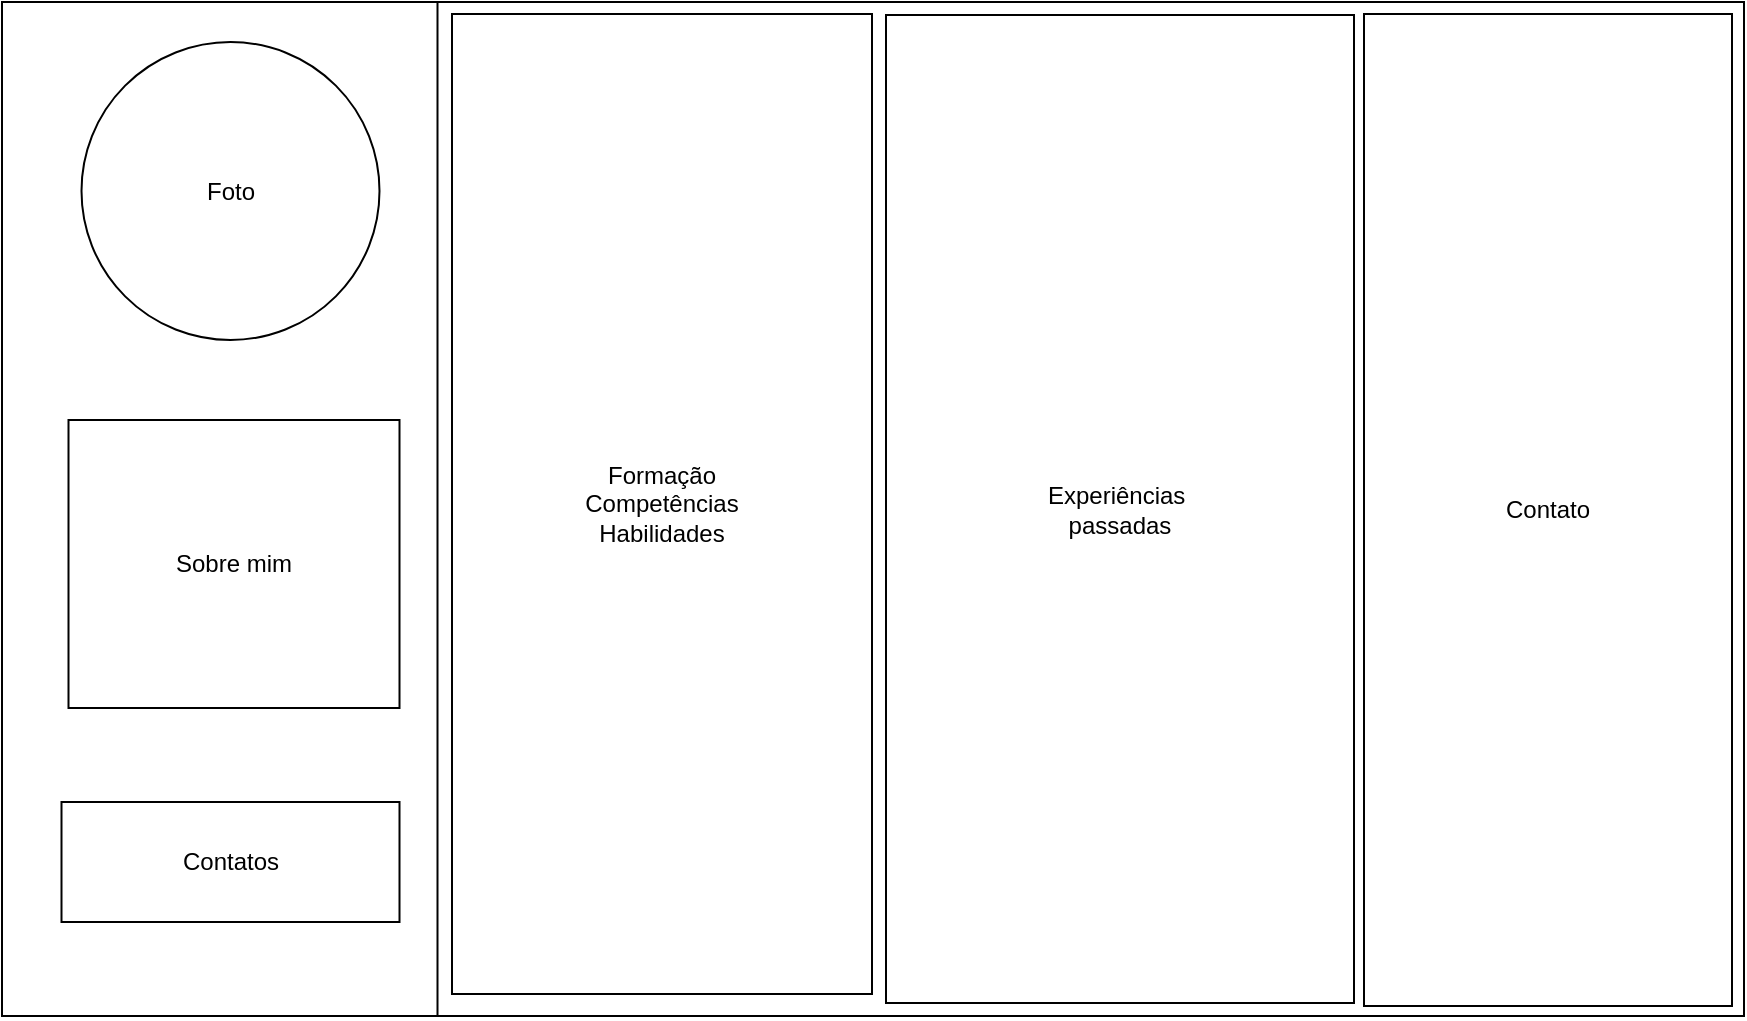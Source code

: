 <mxfile version="24.2.1" type="device">
  <diagram name="Página-1" id="4GJPyqBRDQVcVWHxA0mi">
    <mxGraphModel dx="1434" dy="1172" grid="0" gridSize="10" guides="1" tooltips="1" connect="1" arrows="1" fold="1" page="0" pageScale="1" pageWidth="827" pageHeight="1169" math="0" shadow="0">
      <root>
        <mxCell id="0" />
        <mxCell id="1" parent="0" />
        <mxCell id="3Vsd8OLqnuUb0uVJS76u-1" value="" style="rounded=0;whiteSpace=wrap;html=1;" parent="1" vertex="1">
          <mxGeometry x="188" y="-316" width="871" height="507" as="geometry" />
        </mxCell>
        <mxCell id="3Vsd8OLqnuUb0uVJS76u-2" value="" style="endArrow=none;html=1;rounded=0;fontSize=12;startSize=8;endSize=8;curved=1;exitX=0.25;exitY=0;exitDx=0;exitDy=0;entryX=0.25;entryY=1;entryDx=0;entryDy=0;" parent="1" source="3Vsd8OLqnuUb0uVJS76u-1" target="3Vsd8OLqnuUb0uVJS76u-1" edge="1">
          <mxGeometry width="50" height="50" relative="1" as="geometry">
            <mxPoint x="175" y="225" as="sourcePoint" />
            <mxPoint x="225" y="175" as="targetPoint" />
          </mxGeometry>
        </mxCell>
        <mxCell id="3Vsd8OLqnuUb0uVJS76u-3" value="Foto" style="ellipse;whiteSpace=wrap;html=1;aspect=fixed;" parent="1" vertex="1">
          <mxGeometry x="227.75" y="-296" width="149" height="149" as="geometry" />
        </mxCell>
        <mxCell id="3Vsd8OLqnuUb0uVJS76u-4" value="Sobre mim" style="rounded=0;whiteSpace=wrap;html=1;" parent="1" vertex="1">
          <mxGeometry x="221.25" y="-107" width="165.5" height="144" as="geometry" />
        </mxCell>
        <mxCell id="3Vsd8OLqnuUb0uVJS76u-5" value="Contatos" style="rounded=0;whiteSpace=wrap;html=1;" parent="1" vertex="1">
          <mxGeometry x="217.75" y="84" width="169" height="60" as="geometry" />
        </mxCell>
        <mxCell id="3Vsd8OLqnuUb0uVJS76u-8" value="Formação&lt;div&gt;Competências&lt;/div&gt;&lt;div&gt;Habilidades&lt;/div&gt;" style="rounded=0;whiteSpace=wrap;html=1;" parent="1" vertex="1">
          <mxGeometry x="413" y="-310" width="210" height="490" as="geometry" />
        </mxCell>
        <mxCell id="3Vsd8OLqnuUb0uVJS76u-9" value="Experiências&amp;nbsp;&lt;div&gt;passadas&lt;/div&gt;" style="rounded=0;whiteSpace=wrap;html=1;" parent="1" vertex="1">
          <mxGeometry x="630" y="-309.5" width="234" height="494" as="geometry" />
        </mxCell>
        <mxCell id="3Vsd8OLqnuUb0uVJS76u-10" value="Contato" style="rounded=0;whiteSpace=wrap;html=1;" parent="1" vertex="1">
          <mxGeometry x="869" y="-310" width="184" height="496" as="geometry" />
        </mxCell>
      </root>
    </mxGraphModel>
  </diagram>
</mxfile>
